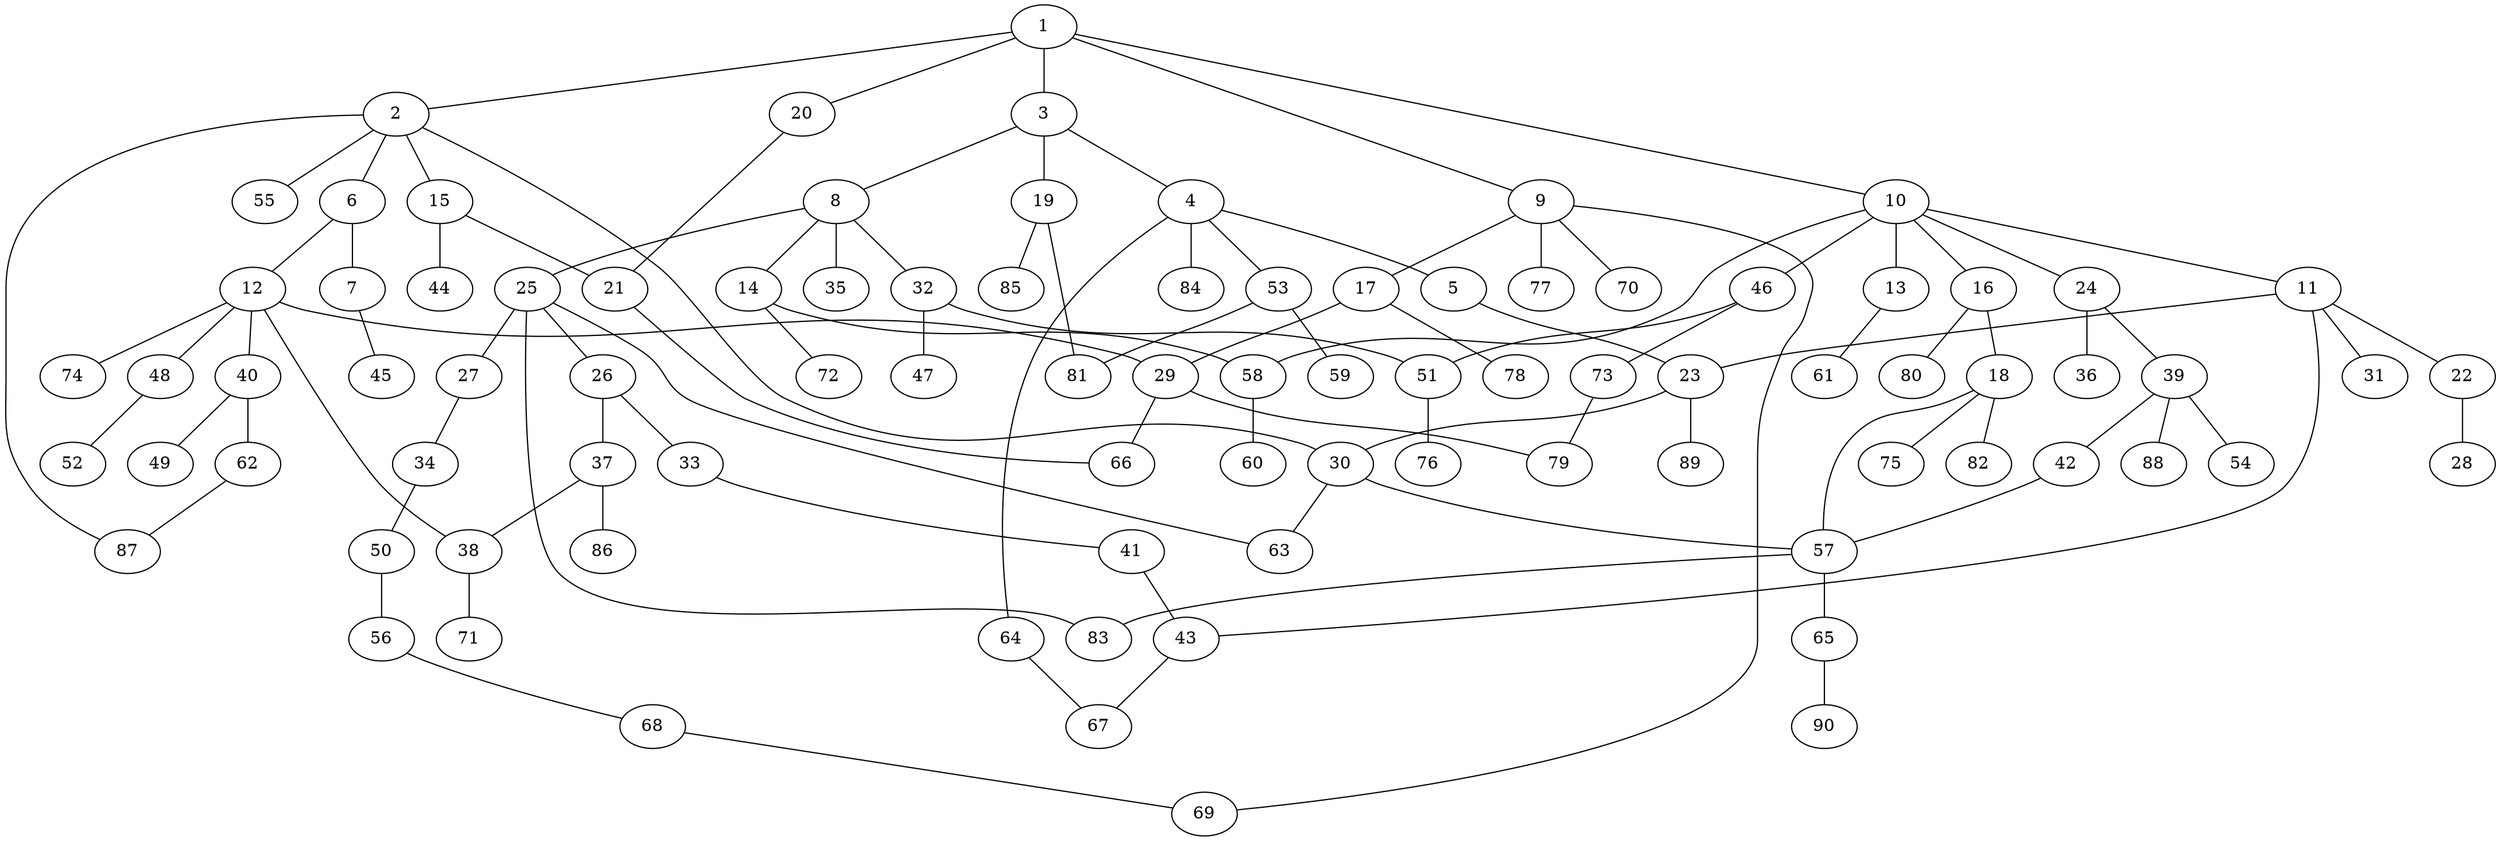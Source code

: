 graph graphname {1--2
1--3
1--9
1--10
1--20
2--6
2--15
2--30
2--55
2--87
3--4
3--8
3--19
4--5
4--53
4--64
4--84
5--23
6--7
6--12
7--45
8--14
8--25
8--32
8--35
9--17
9--69
9--70
9--77
10--11
10--13
10--16
10--24
10--46
10--58
11--22
11--23
11--31
11--43
12--29
12--38
12--40
12--48
12--74
13--61
14--58
14--72
15--21
15--44
16--18
16--80
17--29
17--78
18--57
18--75
18--82
19--81
19--85
20--21
21--66
22--28
23--30
23--89
24--36
24--39
25--26
25--27
25--63
25--83
26--33
26--37
27--34
29--66
29--79
30--57
30--63
32--47
32--51
33--41
34--50
37--38
37--86
38--71
39--42
39--54
39--88
40--49
40--62
41--43
42--57
43--67
46--51
46--73
48--52
50--56
51--76
53--59
53--81
56--68
57--65
57--83
58--60
62--87
64--67
65--90
68--69
73--79
}